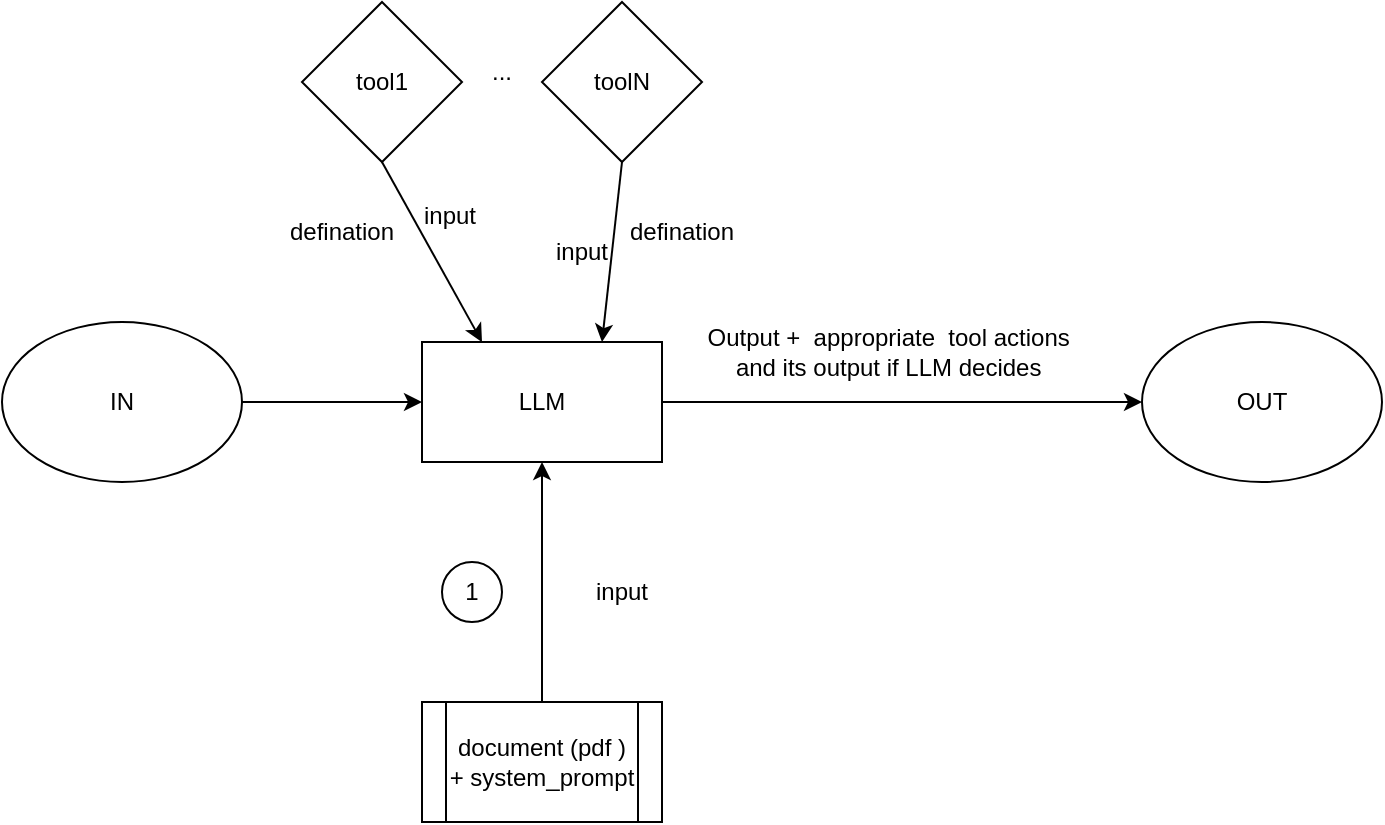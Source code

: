 <mxfile version="28.0.5">
  <diagram name="Page-1" id="r1h4XvPPso3JOLIsoFr9">
    <mxGraphModel dx="1287" dy="665" grid="1" gridSize="10" guides="1" tooltips="1" connect="1" arrows="1" fold="1" page="1" pageScale="1" pageWidth="850" pageHeight="1100" math="0" shadow="0">
      <root>
        <mxCell id="0" />
        <mxCell id="1" parent="0" />
        <mxCell id="rrsuWXr8BHYpGCgJ0Wuw-1" value="IN" style="ellipse;whiteSpace=wrap;html=1;" vertex="1" parent="1">
          <mxGeometry x="50" y="630" width="120" height="80" as="geometry" />
        </mxCell>
        <mxCell id="rrsuWXr8BHYpGCgJ0Wuw-2" value="LLM" style="rounded=0;whiteSpace=wrap;html=1;" vertex="1" parent="1">
          <mxGeometry x="260" y="640" width="120" height="60" as="geometry" />
        </mxCell>
        <mxCell id="rrsuWXr8BHYpGCgJ0Wuw-3" value="document (pdf ) + system_prompt" style="shape=process;whiteSpace=wrap;html=1;backgroundOutline=1;" vertex="1" parent="1">
          <mxGeometry x="260" y="820" width="120" height="60" as="geometry" />
        </mxCell>
        <mxCell id="rrsuWXr8BHYpGCgJ0Wuw-4" value="" style="endArrow=classic;html=1;rounded=0;entryX=0.5;entryY=1;entryDx=0;entryDy=0;exitX=0.5;exitY=0;exitDx=0;exitDy=0;" edge="1" parent="1" source="rrsuWXr8BHYpGCgJ0Wuw-3" target="rrsuWXr8BHYpGCgJ0Wuw-2">
          <mxGeometry width="50" height="50" relative="1" as="geometry">
            <mxPoint x="440" y="800" as="sourcePoint" />
            <mxPoint x="490" y="750" as="targetPoint" />
          </mxGeometry>
        </mxCell>
        <mxCell id="rrsuWXr8BHYpGCgJ0Wuw-5" value="1" style="ellipse;whiteSpace=wrap;html=1;aspect=fixed;" vertex="1" parent="1">
          <mxGeometry x="270" y="750" width="30" height="30" as="geometry" />
        </mxCell>
        <mxCell id="rrsuWXr8BHYpGCgJ0Wuw-6" value="" style="endArrow=classic;html=1;rounded=0;entryX=0;entryY=0.5;entryDx=0;entryDy=0;exitX=1;exitY=0.5;exitDx=0;exitDy=0;" edge="1" parent="1" source="rrsuWXr8BHYpGCgJ0Wuw-1" target="rrsuWXr8BHYpGCgJ0Wuw-2">
          <mxGeometry width="50" height="50" relative="1" as="geometry">
            <mxPoint x="140" y="780" as="sourcePoint" />
            <mxPoint x="190" y="730" as="targetPoint" />
          </mxGeometry>
        </mxCell>
        <mxCell id="rrsuWXr8BHYpGCgJ0Wuw-7" value="input" style="text;html=1;align=center;verticalAlign=middle;whiteSpace=wrap;rounded=0;" vertex="1" parent="1">
          <mxGeometry x="330" y="750" width="60" height="30" as="geometry" />
        </mxCell>
        <mxCell id="rrsuWXr8BHYpGCgJ0Wuw-8" value="tool1" style="rhombus;whiteSpace=wrap;html=1;" vertex="1" parent="1">
          <mxGeometry x="200" y="470" width="80" height="80" as="geometry" />
        </mxCell>
        <mxCell id="rrsuWXr8BHYpGCgJ0Wuw-9" value="toolN" style="rhombus;whiteSpace=wrap;html=1;" vertex="1" parent="1">
          <mxGeometry x="320" y="470" width="80" height="80" as="geometry" />
        </mxCell>
        <mxCell id="rrsuWXr8BHYpGCgJ0Wuw-10" value="" style="endArrow=classic;html=1;rounded=0;entryX=0.25;entryY=0;entryDx=0;entryDy=0;exitX=0.5;exitY=1;exitDx=0;exitDy=0;" edge="1" parent="1" source="rrsuWXr8BHYpGCgJ0Wuw-8" target="rrsuWXr8BHYpGCgJ0Wuw-2">
          <mxGeometry width="50" height="50" relative="1" as="geometry">
            <mxPoint x="50" y="610" as="sourcePoint" />
            <mxPoint x="100" y="560" as="targetPoint" />
          </mxGeometry>
        </mxCell>
        <mxCell id="rrsuWXr8BHYpGCgJ0Wuw-11" value="" style="endArrow=classic;html=1;rounded=0;exitX=0.5;exitY=1;exitDx=0;exitDy=0;entryX=0.75;entryY=0;entryDx=0;entryDy=0;" edge="1" parent="1" source="rrsuWXr8BHYpGCgJ0Wuw-9" target="rrsuWXr8BHYpGCgJ0Wuw-2">
          <mxGeometry width="50" height="50" relative="1" as="geometry">
            <mxPoint x="470" y="730" as="sourcePoint" />
            <mxPoint x="520" y="680" as="targetPoint" />
          </mxGeometry>
        </mxCell>
        <mxCell id="rrsuWXr8BHYpGCgJ0Wuw-12" value="defination" style="text;html=1;align=center;verticalAlign=middle;whiteSpace=wrap;rounded=0;" vertex="1" parent="1">
          <mxGeometry x="190" y="570" width="60" height="30" as="geometry" />
        </mxCell>
        <mxCell id="rrsuWXr8BHYpGCgJ0Wuw-13" value="defination" style="text;html=1;align=center;verticalAlign=middle;whiteSpace=wrap;rounded=0;" vertex="1" parent="1">
          <mxGeometry x="360" y="570" width="60" height="30" as="geometry" />
        </mxCell>
        <mxCell id="rrsuWXr8BHYpGCgJ0Wuw-14" value="OUT" style="ellipse;whiteSpace=wrap;html=1;" vertex="1" parent="1">
          <mxGeometry x="620" y="630" width="120" height="80" as="geometry" />
        </mxCell>
        <mxCell id="rrsuWXr8BHYpGCgJ0Wuw-15" value="" style="endArrow=classic;html=1;rounded=0;exitX=1;exitY=0.5;exitDx=0;exitDy=0;entryX=0;entryY=0.5;entryDx=0;entryDy=0;" edge="1" parent="1" source="rrsuWXr8BHYpGCgJ0Wuw-2" target="rrsuWXr8BHYpGCgJ0Wuw-14">
          <mxGeometry width="50" height="50" relative="1" as="geometry">
            <mxPoint x="360" y="810" as="sourcePoint" />
            <mxPoint x="410" y="760" as="targetPoint" />
          </mxGeometry>
        </mxCell>
        <mxCell id="rrsuWXr8BHYpGCgJ0Wuw-16" value="Output +&amp;nbsp; appropriate&amp;nbsp; tool actions&amp;nbsp; and its output if LLM decides&amp;nbsp;" style="text;html=1;align=center;verticalAlign=middle;whiteSpace=wrap;rounded=0;" vertex="1" parent="1">
          <mxGeometry x="400" y="630" width="190" height="30" as="geometry" />
        </mxCell>
        <mxCell id="rrsuWXr8BHYpGCgJ0Wuw-17" value="input" style="text;html=1;align=center;verticalAlign=middle;whiteSpace=wrap;rounded=0;" vertex="1" parent="1">
          <mxGeometry x="244" y="562" width="60" height="30" as="geometry" />
        </mxCell>
        <mxCell id="rrsuWXr8BHYpGCgJ0Wuw-18" value="input" style="text;html=1;align=center;verticalAlign=middle;whiteSpace=wrap;rounded=0;" vertex="1" parent="1">
          <mxGeometry x="310" y="580" width="60" height="30" as="geometry" />
        </mxCell>
        <mxCell id="rrsuWXr8BHYpGCgJ0Wuw-19" value="..." style="text;html=1;align=center;verticalAlign=middle;whiteSpace=wrap;rounded=0;" vertex="1" parent="1">
          <mxGeometry x="270" y="490" width="60" height="30" as="geometry" />
        </mxCell>
      </root>
    </mxGraphModel>
  </diagram>
</mxfile>
